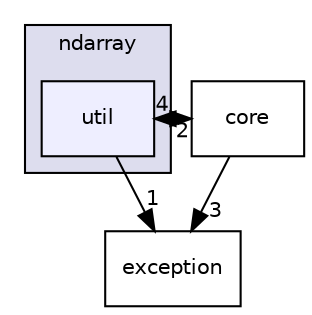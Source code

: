 digraph "/home/docker/actions-runner/_work/ant/ant/src/ndarray/util" {
  compound=true
  node [ fontsize="10", fontname="Helvetica"];
  edge [ labelfontsize="10", labelfontname="Helvetica"];
  subgraph clusterdir_55ecf749f15610c6cc104d62519c634b {
    graph [ bgcolor="#ddddee", pencolor="black", label="ndarray" fontname="Helvetica", fontsize="10", URL="dir_55ecf749f15610c6cc104d62519c634b.html"]
  dir_219311fb69b67ac6d284836181deb101 [shape=box, label="util", style="filled", fillcolor="#eeeeff", pencolor="black", URL="dir_219311fb69b67ac6d284836181deb101.html"];
  }
  dir_7454677b681c88810c3e7bcabd94f44a [shape=box label="core" URL="dir_7454677b681c88810c3e7bcabd94f44a.html"];
  dir_f9c7db31fde9affe3cb83837aaaf2e82 [shape=box label="exception" URL="dir_f9c7db31fde9affe3cb83837aaaf2e82.html"];
  dir_7454677b681c88810c3e7bcabd94f44a->dir_219311fb69b67ac6d284836181deb101 [headlabel="2", labeldistance=1.5 headhref="dir_000002_000005.html"];
  dir_7454677b681c88810c3e7bcabd94f44a->dir_f9c7db31fde9affe3cb83837aaaf2e82 [headlabel="3", labeldistance=1.5 headhref="dir_000002_000004.html"];
  dir_219311fb69b67ac6d284836181deb101->dir_7454677b681c88810c3e7bcabd94f44a [headlabel="4", labeldistance=1.5 headhref="dir_000005_000002.html"];
  dir_219311fb69b67ac6d284836181deb101->dir_f9c7db31fde9affe3cb83837aaaf2e82 [headlabel="1", labeldistance=1.5 headhref="dir_000005_000004.html"];
}
